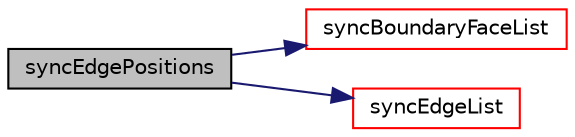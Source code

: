 digraph "syncEdgePositions"
{
  bgcolor="transparent";
  edge [fontname="Helvetica",fontsize="10",labelfontname="Helvetica",labelfontsize="10"];
  node [fontname="Helvetica",fontsize="10",shape=record];
  rankdir="LR";
  Node1 [label="syncEdgePositions",height=0.2,width=0.4,color="black", fillcolor="grey75", style="filled", fontcolor="black"];
  Node1 -> Node2 [color="midnightblue",fontsize="10",style="solid",fontname="Helvetica"];
  Node2 [label="syncBoundaryFaceList",height=0.2,width=0.4,color="red",URL="$a02636.html#abfef71f4706b88c9184fcae7352d0903",tooltip="Synchronize values on boundary faces only. "];
  Node1 -> Node3 [color="midnightblue",fontsize="10",style="solid",fontname="Helvetica"];
  Node3 [label="syncEdgeList",height=0.2,width=0.4,color="red",URL="$a02636.html#a5ed3e64d2ef89e3823674727ea1b3d58",tooltip="Synchronize values on all mesh edges. "];
}
